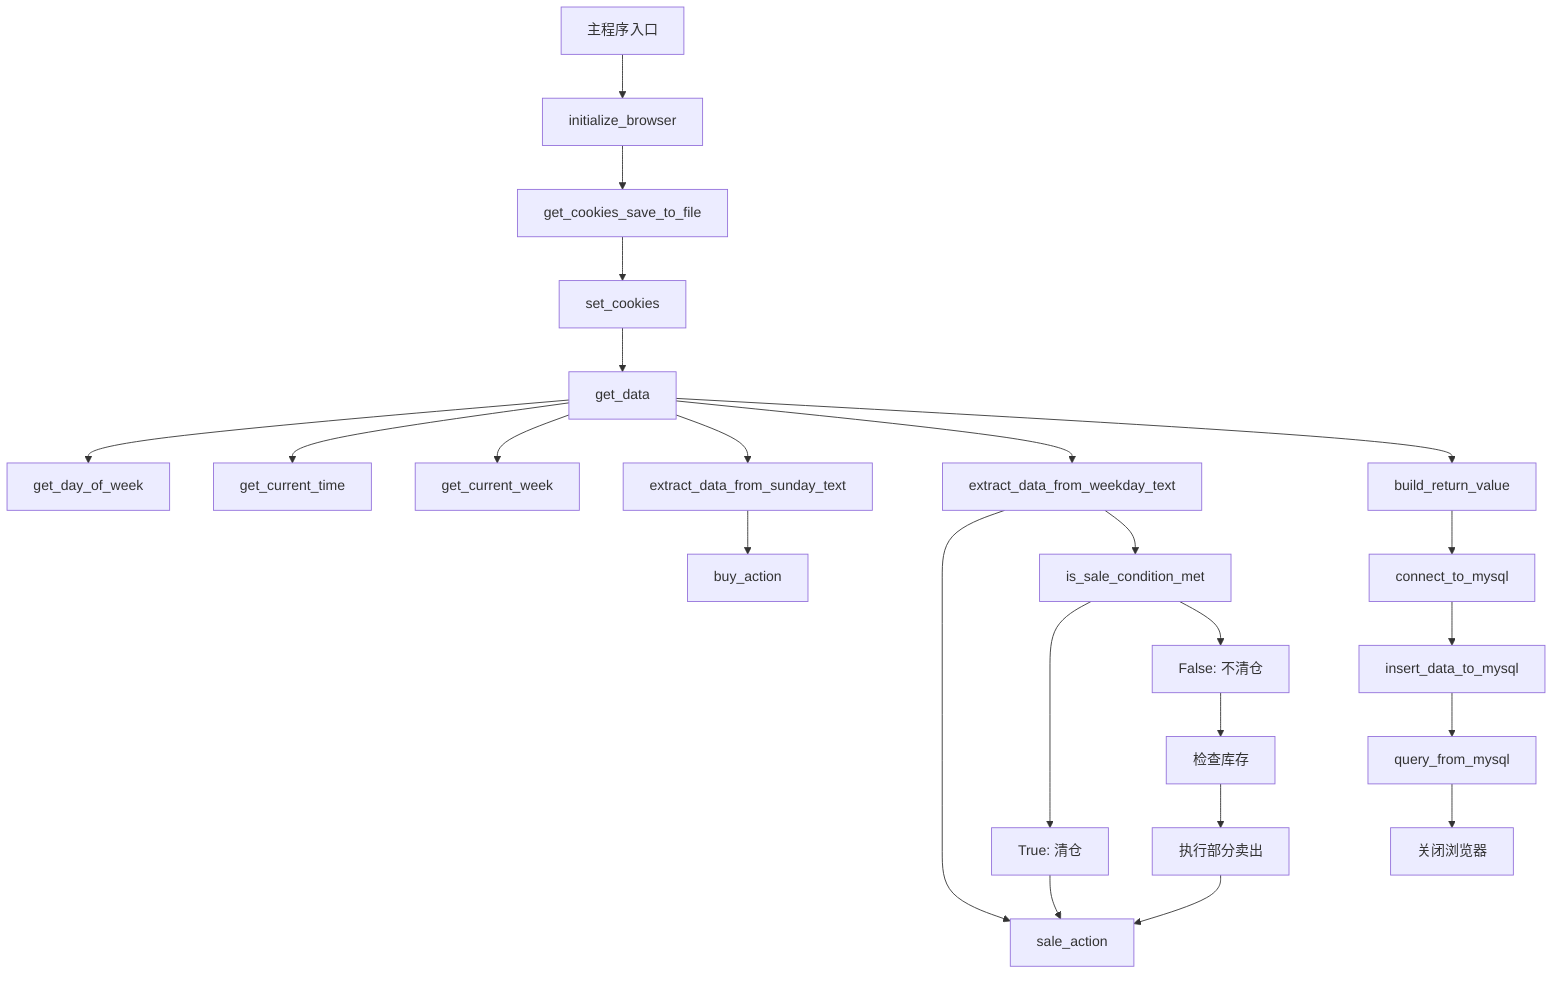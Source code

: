 graph TD
    A[主程序入口] --> B[initialize_browser]
    B --> C[get_cookies_save_to_file]
    C --> D[set_cookies]
    D --> E[get_data]
    E --> F[get_day_of_week]
    E --> G[get_current_time]
    E --> H[get_current_week]
    E --> I[extract_data_from_sunday_text]
    E --> J[extract_data_from_weekday_text]
    I --> K[buy_action]
    J --> L[sale_action]
    J --> M[is_sale_condition_met]
    M --> N[True: 清仓]
    M --> O[False: 不清仓]
    N --> L
    O --> P[检查库存]
    P --> Q[执行部分卖出]
    Q --> L
    E --> R[build_return_value]
    R --> S[connect_to_mysql]
    S --> T[insert_data_to_mysql]
    T --> U[query_from_mysql]
    U --> V[关闭浏览器]